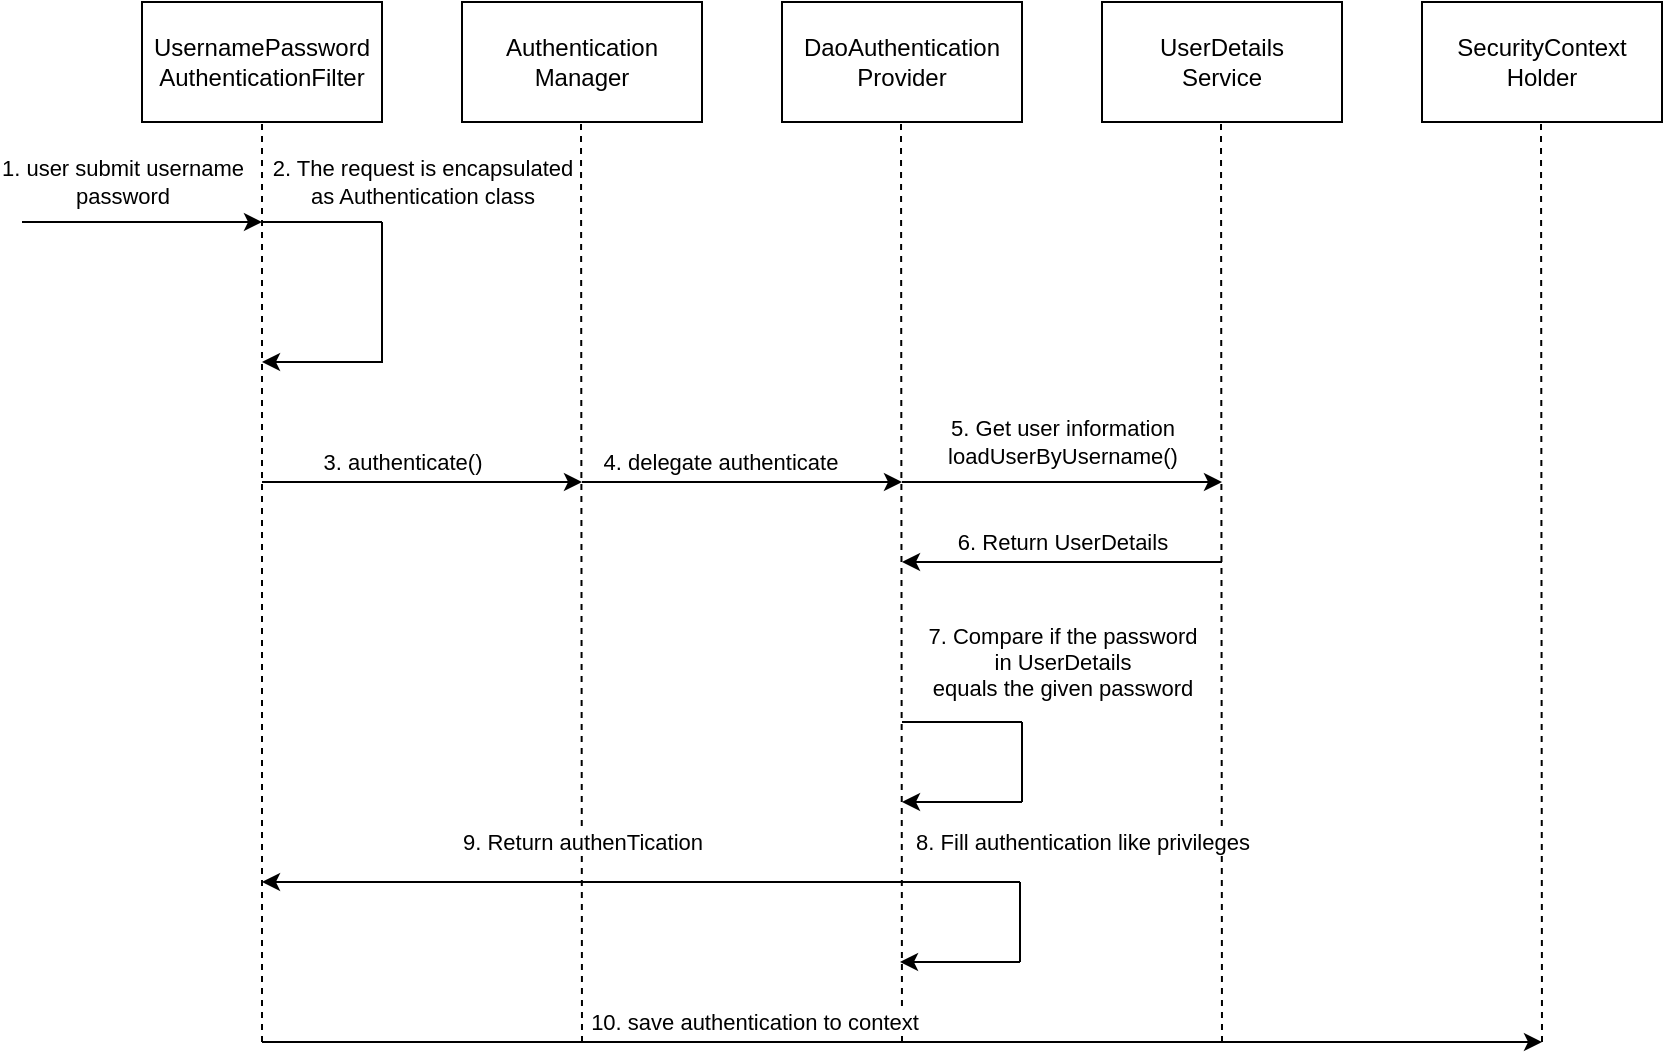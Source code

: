 <mxfile version="17.4.5" type="github">
  <diagram id="kqvyn_5VpVySXvVLYD90" name="Page-1">
    <mxGraphModel dx="1426" dy="737" grid="1" gridSize="10" guides="1" tooltips="1" connect="1" arrows="1" fold="1" page="1" pageScale="1" pageWidth="850" pageHeight="1100" math="0" shadow="0">
      <root>
        <mxCell id="0" />
        <mxCell id="1" parent="0" />
        <mxCell id="TkzCVB5Uwvi2L0HDkXWK-1" value="UsernamePassword&lt;br&gt;AuthenticationFilter" style="rounded=0;whiteSpace=wrap;html=1;" vertex="1" parent="1">
          <mxGeometry x="80" y="360" width="120" height="60" as="geometry" />
        </mxCell>
        <mxCell id="TkzCVB5Uwvi2L0HDkXWK-2" value="DaoAuthentication&lt;br&gt;Provider" style="rounded=0;whiteSpace=wrap;html=1;" vertex="1" parent="1">
          <mxGeometry x="400" y="360" width="120" height="60" as="geometry" />
        </mxCell>
        <mxCell id="TkzCVB5Uwvi2L0HDkXWK-3" value="Authentication&lt;br&gt;Manager" style="rounded=0;whiteSpace=wrap;html=1;" vertex="1" parent="1">
          <mxGeometry x="240" y="360" width="120" height="60" as="geometry" />
        </mxCell>
        <mxCell id="TkzCVB5Uwvi2L0HDkXWK-4" value="UserDetails&lt;br&gt;Service" style="rounded=0;whiteSpace=wrap;html=1;" vertex="1" parent="1">
          <mxGeometry x="560" y="360" width="120" height="60" as="geometry" />
        </mxCell>
        <mxCell id="TkzCVB5Uwvi2L0HDkXWK-5" value="SecurityContext&lt;br&gt;Holder" style="rounded=0;whiteSpace=wrap;html=1;" vertex="1" parent="1">
          <mxGeometry x="720" y="360" width="120" height="60" as="geometry" />
        </mxCell>
        <mxCell id="TkzCVB5Uwvi2L0HDkXWK-6" value="" style="endArrow=none;dashed=1;html=1;rounded=0;" edge="1" parent="1">
          <mxGeometry width="50" height="50" relative="1" as="geometry">
            <mxPoint x="140" y="880" as="sourcePoint" />
            <mxPoint x="140" y="420" as="targetPoint" />
          </mxGeometry>
        </mxCell>
        <mxCell id="TkzCVB5Uwvi2L0HDkXWK-7" value="" style="endArrow=none;dashed=1;html=1;rounded=0;" edge="1" parent="1">
          <mxGeometry width="50" height="50" relative="1" as="geometry">
            <mxPoint x="300" y="880" as="sourcePoint" />
            <mxPoint x="299.5" y="420" as="targetPoint" />
          </mxGeometry>
        </mxCell>
        <mxCell id="TkzCVB5Uwvi2L0HDkXWK-8" value="" style="endArrow=none;dashed=1;html=1;rounded=0;" edge="1" parent="1">
          <mxGeometry width="50" height="50" relative="1" as="geometry">
            <mxPoint x="460" y="880" as="sourcePoint" />
            <mxPoint x="459.5" y="420" as="targetPoint" />
          </mxGeometry>
        </mxCell>
        <mxCell id="TkzCVB5Uwvi2L0HDkXWK-9" value="" style="endArrow=none;dashed=1;html=1;rounded=0;" edge="1" parent="1">
          <mxGeometry width="50" height="50" relative="1" as="geometry">
            <mxPoint x="620" y="880" as="sourcePoint" />
            <mxPoint x="619.5" y="420" as="targetPoint" />
          </mxGeometry>
        </mxCell>
        <mxCell id="TkzCVB5Uwvi2L0HDkXWK-10" value="" style="endArrow=none;dashed=1;html=1;rounded=0;" edge="1" parent="1">
          <mxGeometry width="50" height="50" relative="1" as="geometry">
            <mxPoint x="780" y="880" as="sourcePoint" />
            <mxPoint x="779.5" y="420" as="targetPoint" />
          </mxGeometry>
        </mxCell>
        <mxCell id="TkzCVB5Uwvi2L0HDkXWK-11" value="&lt;font style=&quot;font-size: 11px&quot;&gt;1. user submit username&lt;br&gt;password&lt;/font&gt;" style="endArrow=classic;html=1;rounded=0;" edge="1" parent="1">
          <mxGeometry x="-0.167" y="20" width="50" height="50" relative="1" as="geometry">
            <mxPoint x="20" y="470" as="sourcePoint" />
            <mxPoint x="140" y="470" as="targetPoint" />
            <mxPoint as="offset" />
          </mxGeometry>
        </mxCell>
        <mxCell id="TkzCVB5Uwvi2L0HDkXWK-13" value="2. The request is encapsulated &lt;br&gt;as Authentication class" style="endArrow=none;html=1;rounded=0;fontSize=11;" edge="1" parent="1">
          <mxGeometry x="1" y="28" width="50" height="50" relative="1" as="geometry">
            <mxPoint x="140" y="470" as="sourcePoint" />
            <mxPoint x="200" y="470" as="targetPoint" />
            <Array as="points" />
            <mxPoint x="20" y="8" as="offset" />
          </mxGeometry>
        </mxCell>
        <mxCell id="TkzCVB5Uwvi2L0HDkXWK-15" value="" style="endArrow=none;html=1;rounded=0;fontSize=11;" edge="1" parent="1">
          <mxGeometry width="50" height="50" relative="1" as="geometry">
            <mxPoint x="200" y="510" as="sourcePoint" />
            <mxPoint x="200" y="470" as="targetPoint" />
          </mxGeometry>
        </mxCell>
        <mxCell id="TkzCVB5Uwvi2L0HDkXWK-16" value="" style="endArrow=classic;html=1;rounded=0;fontSize=11;" edge="1" parent="1">
          <mxGeometry width="50" height="50" relative="1" as="geometry">
            <mxPoint x="200" y="510" as="sourcePoint" />
            <mxPoint x="140" y="540" as="targetPoint" />
            <Array as="points">
              <mxPoint x="200" y="540" />
            </Array>
          </mxGeometry>
        </mxCell>
        <mxCell id="TkzCVB5Uwvi2L0HDkXWK-17" value="" style="endArrow=classic;html=1;rounded=0;fontSize=11;" edge="1" parent="1">
          <mxGeometry width="50" height="50" relative="1" as="geometry">
            <mxPoint x="140" y="600" as="sourcePoint" />
            <mxPoint x="300" y="600" as="targetPoint" />
          </mxGeometry>
        </mxCell>
        <mxCell id="TkzCVB5Uwvi2L0HDkXWK-18" value="3. authenticate()" style="edgeLabel;html=1;align=center;verticalAlign=middle;resizable=0;points=[];fontSize=11;" vertex="1" connectable="0" parent="TkzCVB5Uwvi2L0HDkXWK-17">
          <mxGeometry x="-0.125" y="2" relative="1" as="geometry">
            <mxPoint y="-8" as="offset" />
          </mxGeometry>
        </mxCell>
        <mxCell id="TkzCVB5Uwvi2L0HDkXWK-19" value="" style="endArrow=classic;html=1;rounded=0;fontSize=11;" edge="1" parent="1">
          <mxGeometry width="50" height="50" relative="1" as="geometry">
            <mxPoint x="300" y="600" as="sourcePoint" />
            <mxPoint x="460" y="600" as="targetPoint" />
          </mxGeometry>
        </mxCell>
        <mxCell id="TkzCVB5Uwvi2L0HDkXWK-20" value="4. delegate authenticate" style="edgeLabel;html=1;align=center;verticalAlign=middle;resizable=0;points=[];fontSize=11;" vertex="1" connectable="0" parent="TkzCVB5Uwvi2L0HDkXWK-19">
          <mxGeometry x="-0.138" y="2" relative="1" as="geometry">
            <mxPoint y="-8" as="offset" />
          </mxGeometry>
        </mxCell>
        <mxCell id="TkzCVB5Uwvi2L0HDkXWK-21" value="5. Get user information&lt;br&gt;loadUserByUsername()" style="endArrow=classic;html=1;rounded=0;fontSize=11;" edge="1" parent="1">
          <mxGeometry y="20" width="50" height="50" relative="1" as="geometry">
            <mxPoint x="460" y="600" as="sourcePoint" />
            <mxPoint x="620" y="600" as="targetPoint" />
            <mxPoint as="offset" />
          </mxGeometry>
        </mxCell>
        <mxCell id="TkzCVB5Uwvi2L0HDkXWK-22" value="" style="endArrow=classic;html=1;rounded=0;fontSize=11;" edge="1" parent="1">
          <mxGeometry width="50" height="50" relative="1" as="geometry">
            <mxPoint x="620" y="640" as="sourcePoint" />
            <mxPoint x="460" y="640" as="targetPoint" />
          </mxGeometry>
        </mxCell>
        <mxCell id="TkzCVB5Uwvi2L0HDkXWK-23" value="6. Return UserDetails" style="edgeLabel;html=1;align=center;verticalAlign=middle;resizable=0;points=[];fontSize=11;" vertex="1" connectable="0" parent="TkzCVB5Uwvi2L0HDkXWK-22">
          <mxGeometry x="0.062" y="2" relative="1" as="geometry">
            <mxPoint x="5" y="-12" as="offset" />
          </mxGeometry>
        </mxCell>
        <mxCell id="TkzCVB5Uwvi2L0HDkXWK-24" value="" style="endArrow=none;html=1;rounded=0;fontSize=11;" edge="1" parent="1">
          <mxGeometry width="50" height="50" relative="1" as="geometry">
            <mxPoint x="460" y="720" as="sourcePoint" />
            <mxPoint x="520" y="720" as="targetPoint" />
          </mxGeometry>
        </mxCell>
        <mxCell id="TkzCVB5Uwvi2L0HDkXWK-27" value="7. Compare if the password &lt;br&gt;in UserDetails &lt;br&gt;equals the given password" style="edgeLabel;html=1;align=center;verticalAlign=middle;resizable=0;points=[];fontSize=11;" vertex="1" connectable="0" parent="TkzCVB5Uwvi2L0HDkXWK-24">
          <mxGeometry x="0.5" y="2" relative="1" as="geometry">
            <mxPoint x="35" y="-28" as="offset" />
          </mxGeometry>
        </mxCell>
        <mxCell id="TkzCVB5Uwvi2L0HDkXWK-25" value="" style="endArrow=none;html=1;rounded=0;fontSize=11;" edge="1" parent="1">
          <mxGeometry width="50" height="50" relative="1" as="geometry">
            <mxPoint x="520" y="760" as="sourcePoint" />
            <mxPoint x="520" y="720" as="targetPoint" />
          </mxGeometry>
        </mxCell>
        <mxCell id="TkzCVB5Uwvi2L0HDkXWK-26" value="" style="endArrow=classic;html=1;rounded=0;fontSize=11;" edge="1" parent="1">
          <mxGeometry width="50" height="50" relative="1" as="geometry">
            <mxPoint x="520" y="760" as="sourcePoint" />
            <mxPoint x="460" y="760" as="targetPoint" />
          </mxGeometry>
        </mxCell>
        <mxCell id="TkzCVB5Uwvi2L0HDkXWK-28" value="" style="endArrow=none;html=1;rounded=0;fontSize=11;" edge="1" parent="1">
          <mxGeometry width="50" height="50" relative="1" as="geometry">
            <mxPoint x="459" y="800" as="sourcePoint" />
            <mxPoint x="519" y="800" as="targetPoint" />
            <Array as="points">
              <mxPoint x="489" y="800" />
              <mxPoint x="499" y="800" />
            </Array>
          </mxGeometry>
        </mxCell>
        <mxCell id="TkzCVB5Uwvi2L0HDkXWK-29" value="8. Fill authentication like privileges" style="edgeLabel;html=1;align=center;verticalAlign=middle;resizable=0;points=[];fontSize=11;" vertex="1" connectable="0" parent="TkzCVB5Uwvi2L0HDkXWK-28">
          <mxGeometry x="0.5" y="2" relative="1" as="geometry">
            <mxPoint x="46" y="-18" as="offset" />
          </mxGeometry>
        </mxCell>
        <mxCell id="TkzCVB5Uwvi2L0HDkXWK-30" value="" style="endArrow=none;html=1;rounded=0;fontSize=11;" edge="1" parent="1">
          <mxGeometry width="50" height="50" relative="1" as="geometry">
            <mxPoint x="519" y="840" as="sourcePoint" />
            <mxPoint x="519" y="800" as="targetPoint" />
          </mxGeometry>
        </mxCell>
        <mxCell id="TkzCVB5Uwvi2L0HDkXWK-31" value="" style="endArrow=classic;html=1;rounded=0;fontSize=11;" edge="1" parent="1">
          <mxGeometry width="50" height="50" relative="1" as="geometry">
            <mxPoint x="519" y="840" as="sourcePoint" />
            <mxPoint x="459" y="840" as="targetPoint" />
          </mxGeometry>
        </mxCell>
        <mxCell id="TkzCVB5Uwvi2L0HDkXWK-32" value="" style="endArrow=classic;html=1;rounded=0;fontSize=11;" edge="1" parent="1">
          <mxGeometry width="50" height="50" relative="1" as="geometry">
            <mxPoint x="460" y="800" as="sourcePoint" />
            <mxPoint x="140" y="800" as="targetPoint" />
          </mxGeometry>
        </mxCell>
        <mxCell id="TkzCVB5Uwvi2L0HDkXWK-33" value="9. Return authenTication" style="edgeLabel;html=1;align=center;verticalAlign=middle;resizable=0;points=[];fontSize=11;" vertex="1" connectable="0" parent="TkzCVB5Uwvi2L0HDkXWK-32">
          <mxGeometry x="0.438" y="-3" relative="1" as="geometry">
            <mxPoint x="70" y="-17" as="offset" />
          </mxGeometry>
        </mxCell>
        <mxCell id="TkzCVB5Uwvi2L0HDkXWK-34" value="" style="endArrow=classic;html=1;rounded=0;fontSize=11;" edge="1" parent="1">
          <mxGeometry width="50" height="50" relative="1" as="geometry">
            <mxPoint x="140" y="880" as="sourcePoint" />
            <mxPoint x="780" y="880" as="targetPoint" />
          </mxGeometry>
        </mxCell>
        <mxCell id="TkzCVB5Uwvi2L0HDkXWK-35" value="10. save authentication to context" style="edgeLabel;html=1;align=center;verticalAlign=middle;resizable=0;points=[];fontSize=11;" vertex="1" connectable="0" parent="TkzCVB5Uwvi2L0HDkXWK-34">
          <mxGeometry x="-0.231" y="3" relative="1" as="geometry">
            <mxPoint y="-7" as="offset" />
          </mxGeometry>
        </mxCell>
      </root>
    </mxGraphModel>
  </diagram>
</mxfile>
